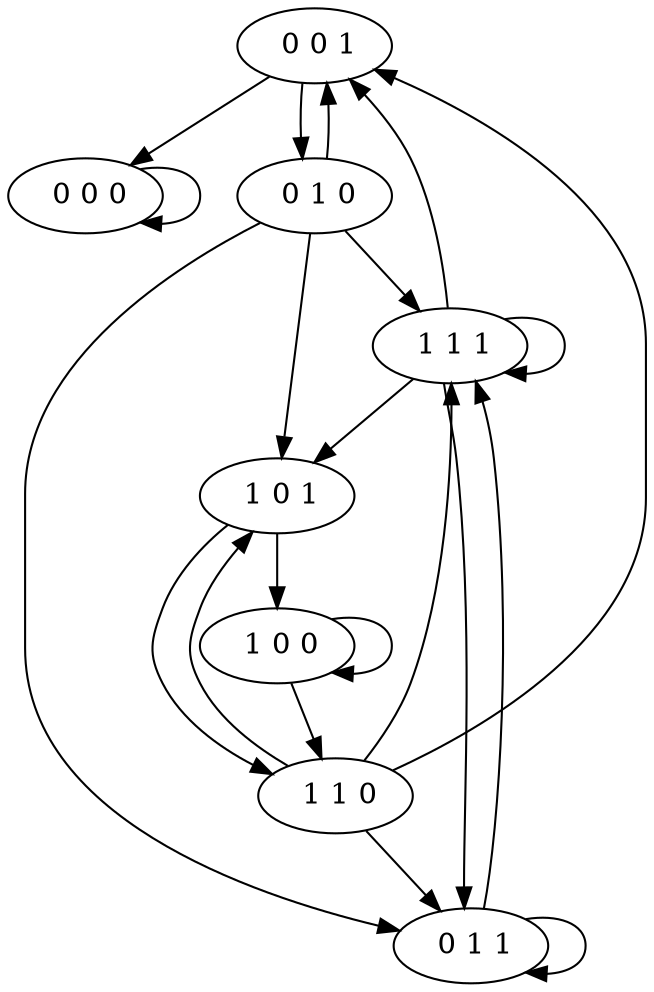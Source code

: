 digraph test {
node0 [label=" 0 0 0"];
node1 [label=" 0 0 1"];
node2 [label=" 0 1 0"];
node3 [label=" 0 1 1"];
node4 [label=" 1 0 0"];
node5 [label=" 1 0 1"];
node6 [label=" 1 1 0"];
node7 [label=" 1 1 1"];
node0 [label=" 0 0 0"];
node1 [label=" 0 0 1"];
node2 [label=" 0 1 0"];
node3 [label=" 0 1 1"];
node4 [label=" 1 0 0"];
node5 [label=" 1 0 1"];
node6 [label=" 1 1 0"];
node7 [label=" 1 1 1"];
node0 [label=" 0 0 0"];
node1 [label=" 0 0 1"];
node2 [label=" 0 1 0"];
node3 [label=" 0 1 1"];
node4 [label=" 1 0 0"];
node5 [label=" 1 0 1"];
node6 [label=" 1 1 0"];
node7 [label=" 1 1 1"];
node0 [label=" 0 0 0"];
node1 [label=" 0 0 1"];
node2 [label=" 0 1 0"];
node3 [label=" 0 1 1"];
node4 [label=" 1 0 0"];
node5 [label=" 1 0 1"];
node6 [label=" 1 1 0"];
node7 [label=" 1 1 1"];
node0 [label=" 0 0 0"];
node1 [label=" 0 0 1"];
node2 [label=" 0 1 0"];
node3 [label=" 0 1 1"];
node4 [label=" 1 0 0"];
node5 [label=" 1 0 1"];
node6 [label=" 1 1 0"];
node7 [label=" 1 1 1"];
node0 [label=" 0 0 0"];
node1 [label=" 0 0 1"];
node2 [label=" 0 1 0"];
node3 [label=" 0 1 1"];
node4 [label=" 1 0 0"];
node5 [label=" 1 0 1"];
node6 [label=" 1 1 0"];
node7 [label=" 1 1 1"];
node0 -> node0
node1 -> node0
node1 -> node2
node2 -> node1
node2 -> node3
node2 -> node5
node2 -> node7
node3 -> node3
node3 -> node7
node4 -> node4
node4 -> node6
node5 -> node4
node5 -> node6
node6 -> node1
node6 -> node3
node6 -> node5
node6 -> node7
node7 -> node1
node7 -> node3
node7 -> node5
node7 -> node7
}